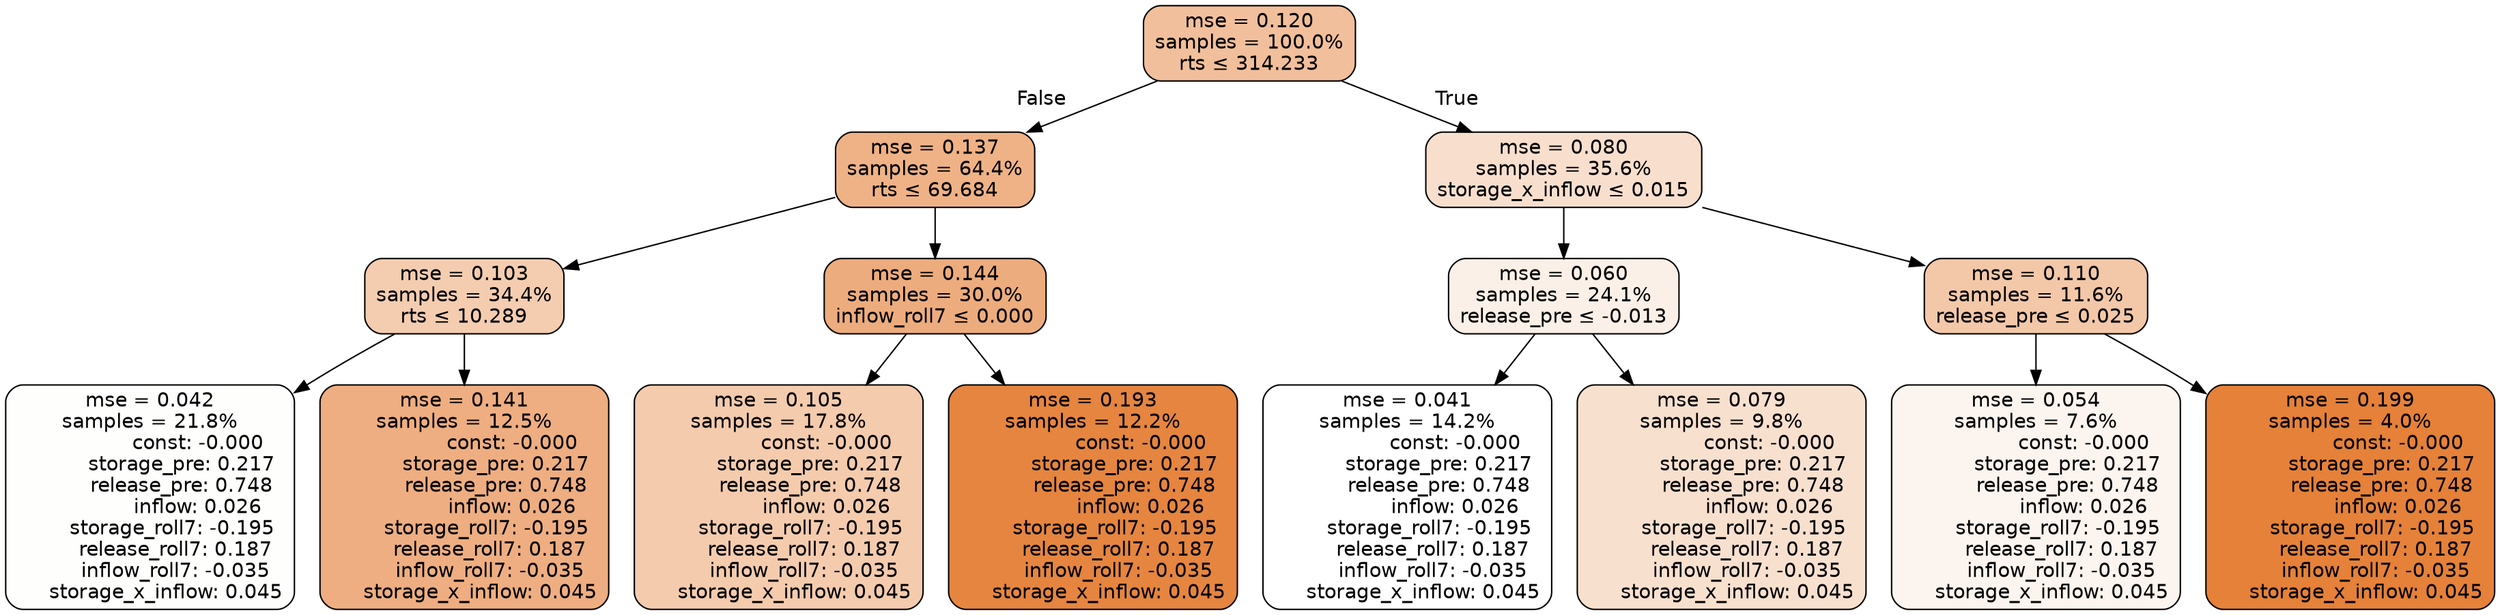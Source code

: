 digraph tree {
node [shape=rectangle, style="filled, rounded", color="black", fontname=helvetica] ;
edge [fontname=helvetica] ;
	"0" [label="mse = 0.120
samples = 100.0%
rts &le; 314.233", fillcolor="#f1bf9b"]
	"1" [label="mse = 0.137
samples = 64.4%
rts &le; 69.684", fillcolor="#efb286"]
	"2" [label="mse = 0.103
samples = 34.4%
rts &le; 10.289", fillcolor="#f4cdb0"]
	"3" [label="mse = 0.042
samples = 21.8%
               const: -0.000
          storage_pre: 0.217
          release_pre: 0.748
               inflow: 0.026
       storage_roll7: -0.195
        release_roll7: 0.187
        inflow_roll7: -0.035
     storage_x_inflow: 0.045", fillcolor="#fefefd"]
	"4" [label="mse = 0.141
samples = 12.5%
               const: -0.000
          storage_pre: 0.217
          release_pre: 0.748
               inflow: 0.026
       storage_roll7: -0.195
        release_roll7: 0.187
        inflow_roll7: -0.035
     storage_x_inflow: 0.045", fillcolor="#eeae81"]
	"5" [label="mse = 0.144
samples = 30.0%
inflow_roll7 &le; 0.000", fillcolor="#edac7d"]
	"6" [label="mse = 0.105
samples = 17.8%
               const: -0.000
          storage_pre: 0.217
          release_pre: 0.748
               inflow: 0.026
       storage_roll7: -0.195
        release_roll7: 0.187
        inflow_roll7: -0.035
     storage_x_inflow: 0.045", fillcolor="#f4cbad"]
	"7" [label="mse = 0.193
samples = 12.2%
               const: -0.000
          storage_pre: 0.217
          release_pre: 0.748
               inflow: 0.026
       storage_roll7: -0.195
        release_roll7: 0.187
        inflow_roll7: -0.035
     storage_x_inflow: 0.045", fillcolor="#e58540"]
	"8" [label="mse = 0.080
samples = 35.6%
storage_x_inflow &le; 0.015", fillcolor="#f8dfcd"]
	"9" [label="mse = 0.060
samples = 24.1%
release_pre &le; -0.013", fillcolor="#fbf0e7"]
	"10" [label="mse = 0.041
samples = 14.2%
               const: -0.000
          storage_pre: 0.217
          release_pre: 0.748
               inflow: 0.026
       storage_roll7: -0.195
        release_roll7: 0.187
        inflow_roll7: -0.035
     storage_x_inflow: 0.045", fillcolor="#ffffff"]
	"11" [label="mse = 0.079
samples = 9.8%
               const: -0.000
          storage_pre: 0.217
          release_pre: 0.748
               inflow: 0.026
       storage_roll7: -0.195
        release_roll7: 0.187
        inflow_roll7: -0.035
     storage_x_inflow: 0.045", fillcolor="#f8e0cf"]
	"12" [label="mse = 0.110
samples = 11.6%
release_pre &le; 0.025", fillcolor="#f3c8a8"]
	"13" [label="mse = 0.054
samples = 7.6%
               const: -0.000
          storage_pre: 0.217
          release_pre: 0.748
               inflow: 0.026
       storage_roll7: -0.195
        release_roll7: 0.187
        inflow_roll7: -0.035
     storage_x_inflow: 0.045", fillcolor="#fcf4ee"]
	"14" [label="mse = 0.199
samples = 4.0%
               const: -0.000
          storage_pre: 0.217
          release_pre: 0.748
               inflow: 0.026
       storage_roll7: -0.195
        release_roll7: 0.187
        inflow_roll7: -0.035
     storage_x_inflow: 0.045", fillcolor="#e58139"]

	"0" -> "1" [labeldistance=2.5, labelangle=45, headlabel="False"]
	"1" -> "2"
	"2" -> "3"
	"2" -> "4"
	"1" -> "5"
	"5" -> "6"
	"5" -> "7"
	"0" -> "8" [labeldistance=2.5, labelangle=-45, headlabel="True"]
	"8" -> "9"
	"9" -> "10"
	"9" -> "11"
	"8" -> "12"
	"12" -> "13"
	"12" -> "14"
}